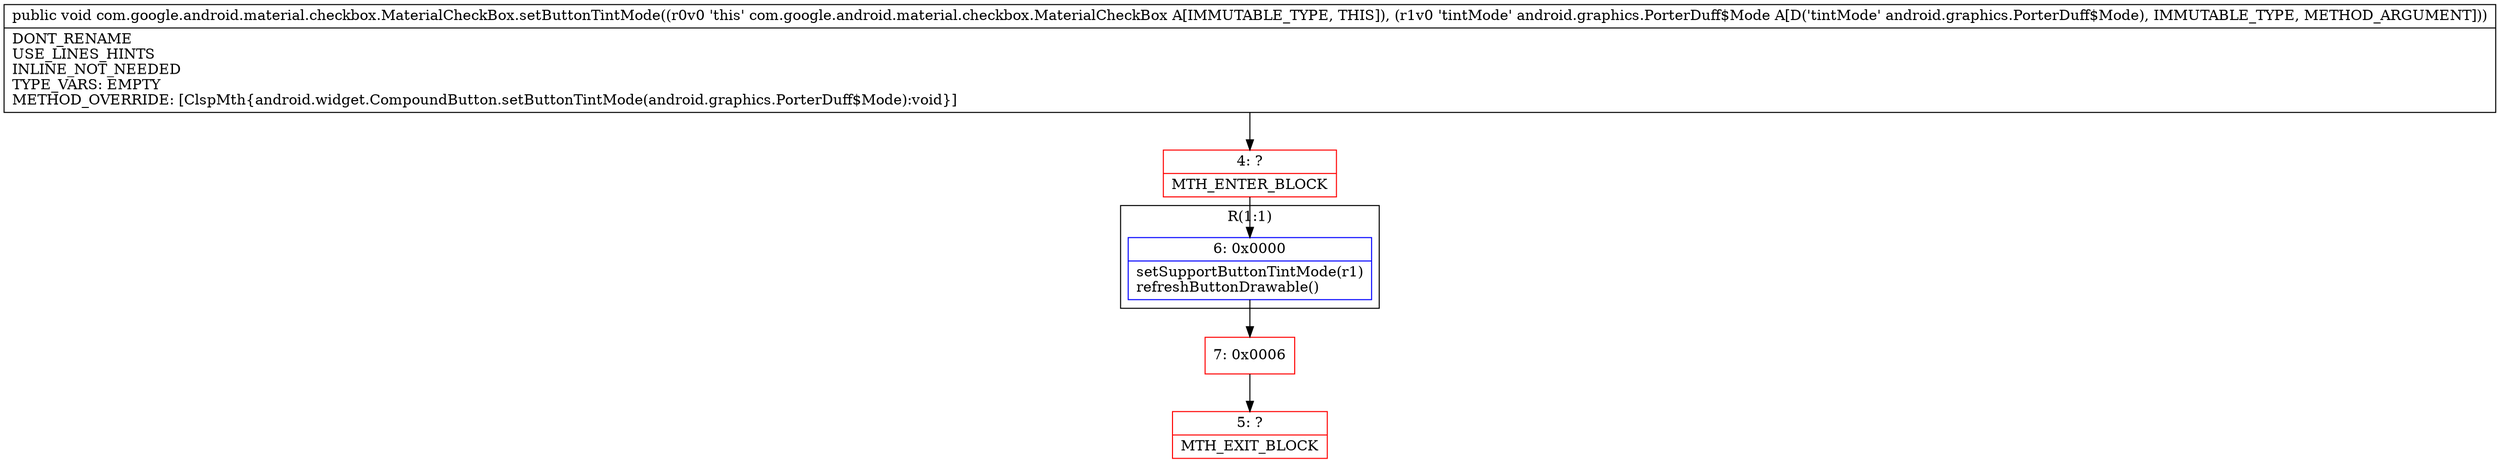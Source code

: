 digraph "CFG forcom.google.android.material.checkbox.MaterialCheckBox.setButtonTintMode(Landroid\/graphics\/PorterDuff$Mode;)V" {
subgraph cluster_Region_840540576 {
label = "R(1:1)";
node [shape=record,color=blue];
Node_6 [shape=record,label="{6\:\ 0x0000|setSupportButtonTintMode(r1)\lrefreshButtonDrawable()\l}"];
}
Node_4 [shape=record,color=red,label="{4\:\ ?|MTH_ENTER_BLOCK\l}"];
Node_7 [shape=record,color=red,label="{7\:\ 0x0006}"];
Node_5 [shape=record,color=red,label="{5\:\ ?|MTH_EXIT_BLOCK\l}"];
MethodNode[shape=record,label="{public void com.google.android.material.checkbox.MaterialCheckBox.setButtonTintMode((r0v0 'this' com.google.android.material.checkbox.MaterialCheckBox A[IMMUTABLE_TYPE, THIS]), (r1v0 'tintMode' android.graphics.PorterDuff$Mode A[D('tintMode' android.graphics.PorterDuff$Mode), IMMUTABLE_TYPE, METHOD_ARGUMENT]))  | DONT_RENAME\lUSE_LINES_HINTS\lINLINE_NOT_NEEDED\lTYPE_VARS: EMPTY\lMETHOD_OVERRIDE: [ClspMth\{android.widget.CompoundButton.setButtonTintMode(android.graphics.PorterDuff$Mode):void\}]\l}"];
MethodNode -> Node_4;Node_6 -> Node_7;
Node_4 -> Node_6;
Node_7 -> Node_5;
}

